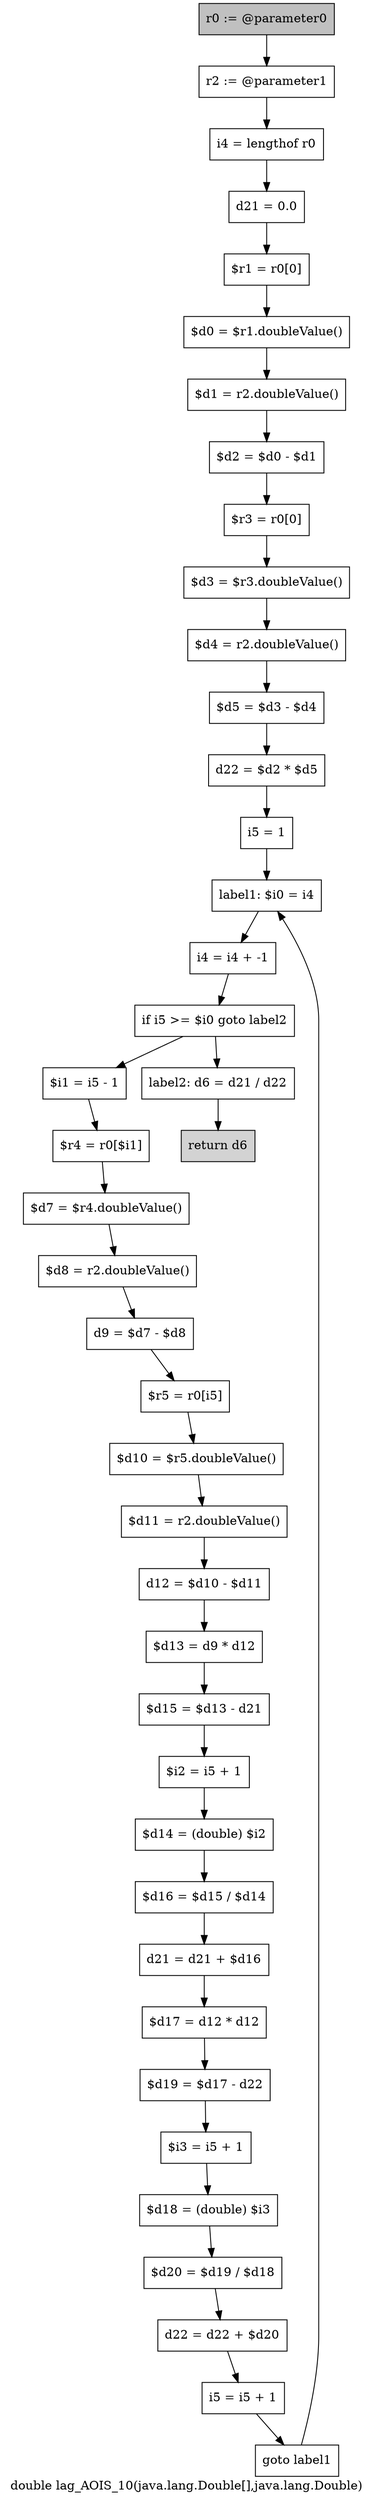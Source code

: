 digraph "double lag_AOIS_10(java.lang.Double[],java.lang.Double)" {
    label="double lag_AOIS_10(java.lang.Double[],java.lang.Double)";
    node [shape=box];
    "0" [style=filled,fillcolor=gray,label="r0 := @parameter0",];
    "1" [label="r2 := @parameter1",];
    "0"->"1";
    "2" [label="i4 = lengthof r0",];
    "1"->"2";
    "3" [label="d21 = 0.0",];
    "2"->"3";
    "4" [label="$r1 = r0[0]",];
    "3"->"4";
    "5" [label="$d0 = $r1.doubleValue()",];
    "4"->"5";
    "6" [label="$d1 = r2.doubleValue()",];
    "5"->"6";
    "7" [label="$d2 = $d0 - $d1",];
    "6"->"7";
    "8" [label="$r3 = r0[0]",];
    "7"->"8";
    "9" [label="$d3 = $r3.doubleValue()",];
    "8"->"9";
    "10" [label="$d4 = r2.doubleValue()",];
    "9"->"10";
    "11" [label="$d5 = $d3 - $d4",];
    "10"->"11";
    "12" [label="d22 = $d2 * $d5",];
    "11"->"12";
    "13" [label="i5 = 1",];
    "12"->"13";
    "14" [label="label1: $i0 = i4",];
    "13"->"14";
    "15" [label="i4 = i4 + -1",];
    "14"->"15";
    "16" [label="if i5 >= $i0 goto label2",];
    "15"->"16";
    "17" [label="$i1 = i5 - 1",];
    "16"->"17";
    "40" [label="label2: d6 = d21 / d22",];
    "16"->"40";
    "18" [label="$r4 = r0[$i1]",];
    "17"->"18";
    "19" [label="$d7 = $r4.doubleValue()",];
    "18"->"19";
    "20" [label="$d8 = r2.doubleValue()",];
    "19"->"20";
    "21" [label="d9 = $d7 - $d8",];
    "20"->"21";
    "22" [label="$r5 = r0[i5]",];
    "21"->"22";
    "23" [label="$d10 = $r5.doubleValue()",];
    "22"->"23";
    "24" [label="$d11 = r2.doubleValue()",];
    "23"->"24";
    "25" [label="d12 = $d10 - $d11",];
    "24"->"25";
    "26" [label="$d13 = d9 * d12",];
    "25"->"26";
    "27" [label="$d15 = $d13 - d21",];
    "26"->"27";
    "28" [label="$i2 = i5 + 1",];
    "27"->"28";
    "29" [label="$d14 = (double) $i2",];
    "28"->"29";
    "30" [label="$d16 = $d15 / $d14",];
    "29"->"30";
    "31" [label="d21 = d21 + $d16",];
    "30"->"31";
    "32" [label="$d17 = d12 * d12",];
    "31"->"32";
    "33" [label="$d19 = $d17 - d22",];
    "32"->"33";
    "34" [label="$i3 = i5 + 1",];
    "33"->"34";
    "35" [label="$d18 = (double) $i3",];
    "34"->"35";
    "36" [label="$d20 = $d19 / $d18",];
    "35"->"36";
    "37" [label="d22 = d22 + $d20",];
    "36"->"37";
    "38" [label="i5 = i5 + 1",];
    "37"->"38";
    "39" [label="goto label1",];
    "38"->"39";
    "39"->"14";
    "41" [style=filled,fillcolor=lightgray,label="return d6",];
    "40"->"41";
}
